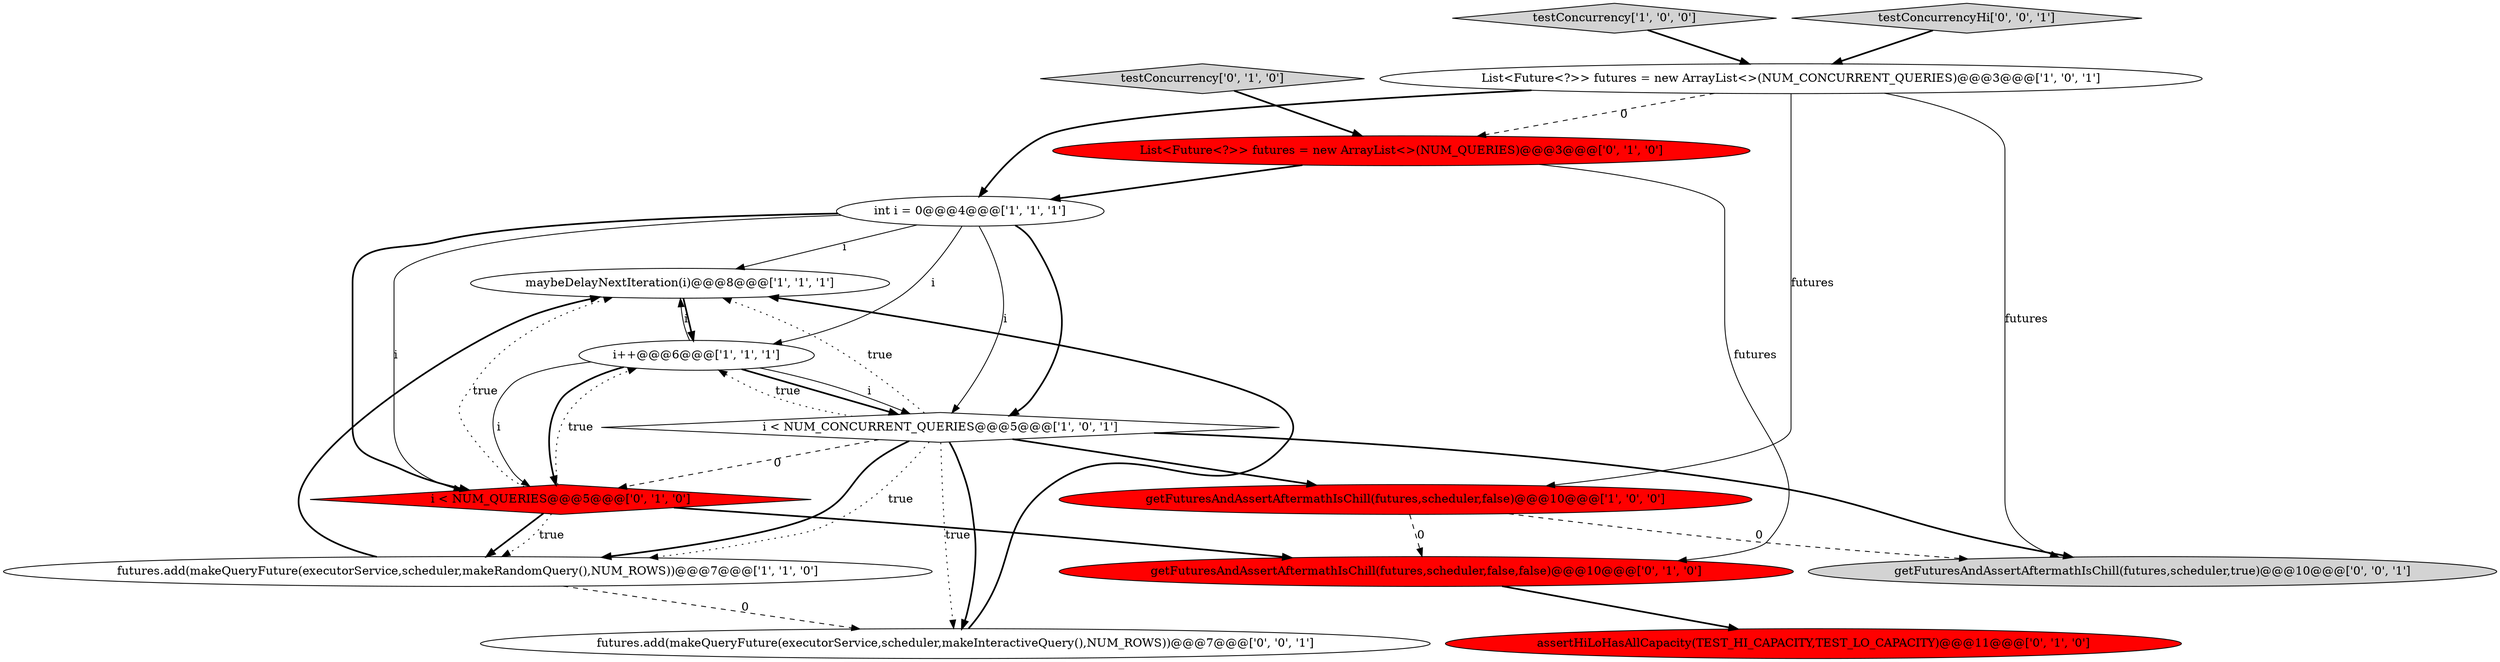 digraph {
5 [style = filled, label = "testConcurrency['1', '0', '0']", fillcolor = lightgray, shape = diamond image = "AAA0AAABBB1BBB"];
1 [style = filled, label = "maybeDelayNextIteration(i)@@@8@@@['1', '1', '1']", fillcolor = white, shape = ellipse image = "AAA0AAABBB1BBB"];
9 [style = filled, label = "List<Future<?>> futures = new ArrayList<>(NUM_QUERIES)@@@3@@@['0', '1', '0']", fillcolor = red, shape = ellipse image = "AAA1AAABBB2BBB"];
12 [style = filled, label = "getFuturesAndAssertAftermathIsChill(futures,scheduler,false,false)@@@10@@@['0', '1', '0']", fillcolor = red, shape = ellipse image = "AAA1AAABBB2BBB"];
7 [style = filled, label = "getFuturesAndAssertAftermathIsChill(futures,scheduler,false)@@@10@@@['1', '0', '0']", fillcolor = red, shape = ellipse image = "AAA1AAABBB1BBB"];
11 [style = filled, label = "assertHiLoHasAllCapacity(TEST_HI_CAPACITY,TEST_LO_CAPACITY)@@@11@@@['0', '1', '0']", fillcolor = red, shape = ellipse image = "AAA1AAABBB2BBB"];
14 [style = filled, label = "testConcurrencyHi['0', '0', '1']", fillcolor = lightgray, shape = diamond image = "AAA0AAABBB3BBB"];
0 [style = filled, label = "List<Future<?>> futures = new ArrayList<>(NUM_CONCURRENT_QUERIES)@@@3@@@['1', '0', '1']", fillcolor = white, shape = ellipse image = "AAA0AAABBB1BBB"];
15 [style = filled, label = "futures.add(makeQueryFuture(executorService,scheduler,makeInteractiveQuery(),NUM_ROWS))@@@7@@@['0', '0', '1']", fillcolor = white, shape = ellipse image = "AAA0AAABBB3BBB"];
8 [style = filled, label = "i < NUM_QUERIES@@@5@@@['0', '1', '0']", fillcolor = red, shape = diamond image = "AAA1AAABBB2BBB"];
4 [style = filled, label = "i++@@@6@@@['1', '1', '1']", fillcolor = white, shape = ellipse image = "AAA0AAABBB1BBB"];
10 [style = filled, label = "testConcurrency['0', '1', '0']", fillcolor = lightgray, shape = diamond image = "AAA0AAABBB2BBB"];
3 [style = filled, label = "i < NUM_CONCURRENT_QUERIES@@@5@@@['1', '0', '1']", fillcolor = white, shape = diamond image = "AAA0AAABBB1BBB"];
13 [style = filled, label = "getFuturesAndAssertAftermathIsChill(futures,scheduler,true)@@@10@@@['0', '0', '1']", fillcolor = lightgray, shape = ellipse image = "AAA0AAABBB3BBB"];
2 [style = filled, label = "int i = 0@@@4@@@['1', '1', '1']", fillcolor = white, shape = ellipse image = "AAA0AAABBB1BBB"];
6 [style = filled, label = "futures.add(makeQueryFuture(executorService,scheduler,makeRandomQuery(),NUM_ROWS))@@@7@@@['1', '1', '0']", fillcolor = white, shape = ellipse image = "AAA0AAABBB1BBB"];
0->13 [style = solid, label="futures"];
4->3 [style = bold, label=""];
1->4 [style = bold, label=""];
9->2 [style = bold, label=""];
2->3 [style = bold, label=""];
0->2 [style = bold, label=""];
12->11 [style = bold, label=""];
4->1 [style = solid, label="i"];
3->4 [style = dotted, label="true"];
3->6 [style = bold, label=""];
8->6 [style = bold, label=""];
3->15 [style = bold, label=""];
4->3 [style = solid, label="i"];
3->6 [style = dotted, label="true"];
0->7 [style = solid, label="futures"];
2->3 [style = solid, label="i"];
8->4 [style = dotted, label="true"];
2->8 [style = solid, label="i"];
4->8 [style = solid, label="i"];
8->1 [style = dotted, label="true"];
6->1 [style = bold, label=""];
8->6 [style = dotted, label="true"];
14->0 [style = bold, label=""];
5->0 [style = bold, label=""];
3->7 [style = bold, label=""];
6->15 [style = dashed, label="0"];
3->15 [style = dotted, label="true"];
2->1 [style = solid, label="i"];
2->4 [style = solid, label="i"];
7->13 [style = dashed, label="0"];
3->13 [style = bold, label=""];
7->12 [style = dashed, label="0"];
3->8 [style = dashed, label="0"];
4->8 [style = bold, label=""];
9->12 [style = solid, label="futures"];
10->9 [style = bold, label=""];
0->9 [style = dashed, label="0"];
3->1 [style = dotted, label="true"];
8->12 [style = bold, label=""];
2->8 [style = bold, label=""];
15->1 [style = bold, label=""];
}

